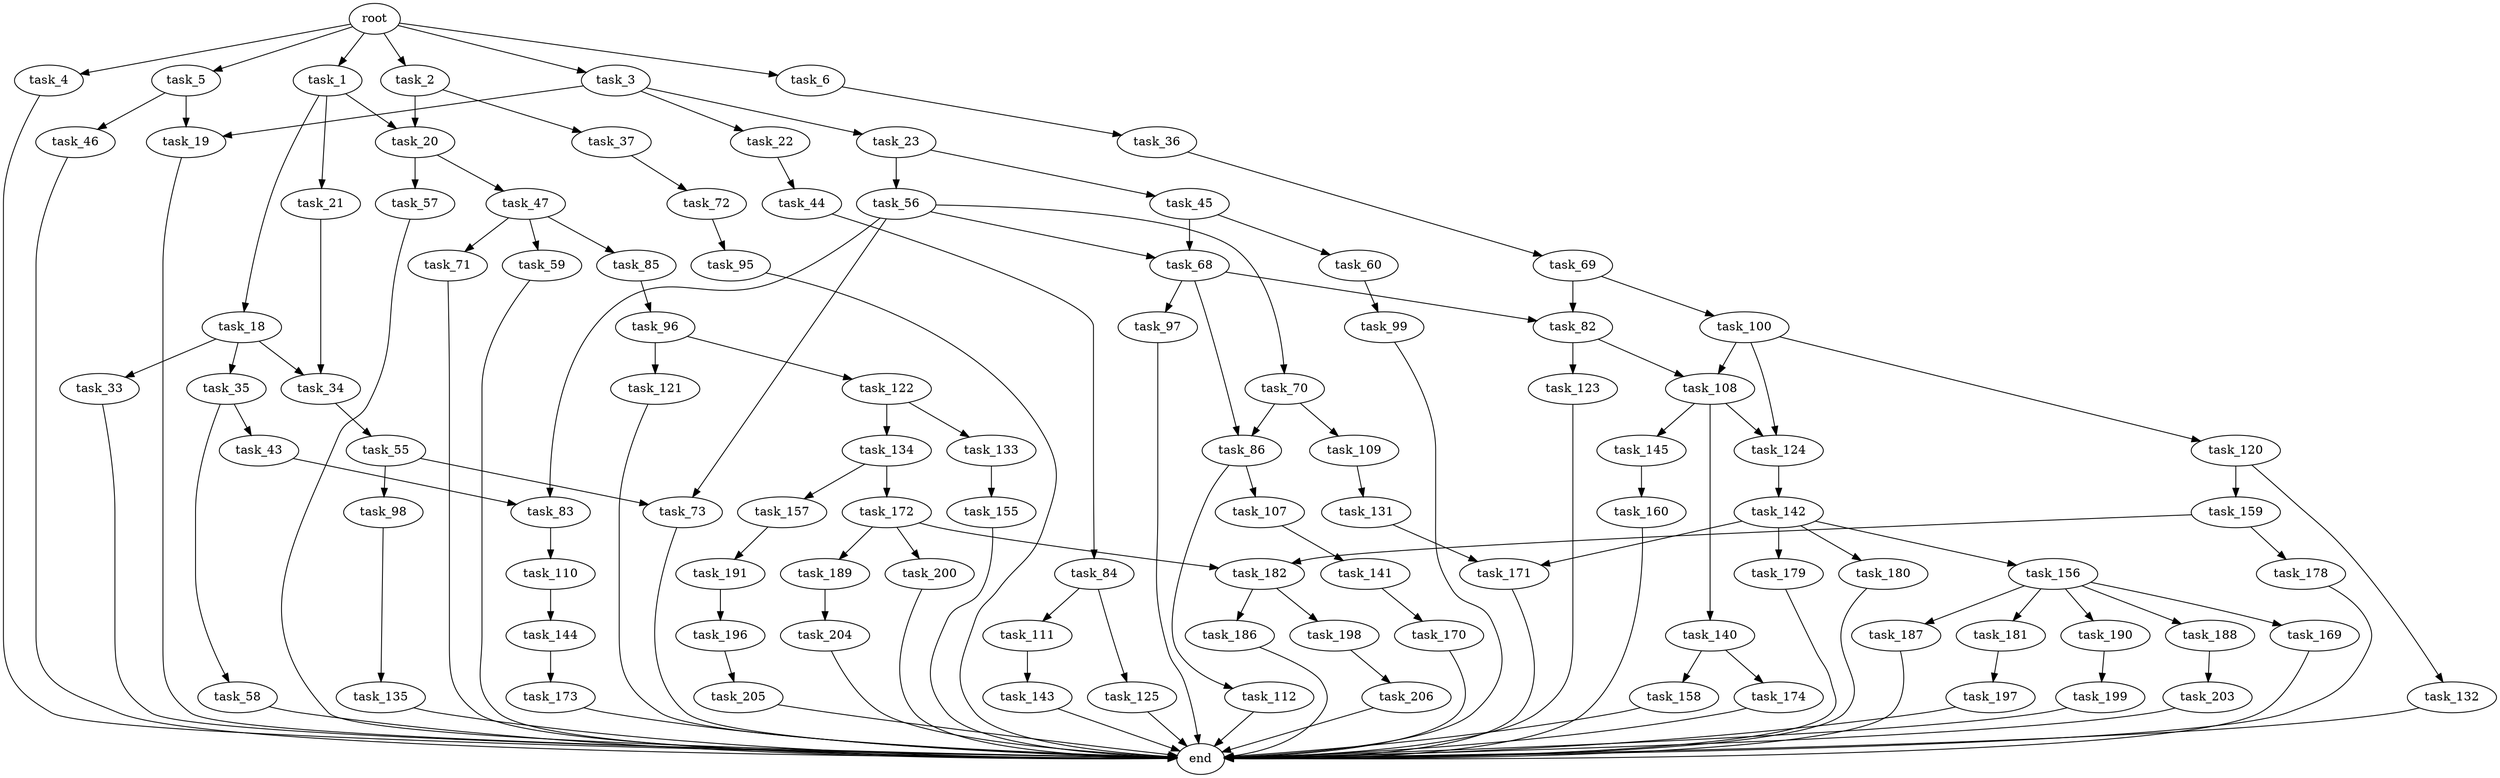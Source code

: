 digraph G {
  root [size="0.000000"];
  task_1 [size="68719476736.000000"];
  task_2 [size="28991029248.000000"];
  task_3 [size="782757789696.000000"];
  task_4 [size="665137972045.000000"];
  task_5 [size="2840299829.000000"];
  task_6 [size="200413149754.000000"];
  task_18 [size="20800717997.000000"];
  task_19 [size="200107385375.000000"];
  task_20 [size="1108628960941.000000"];
  task_21 [size="397680601929.000000"];
  task_22 [size="41846754738.000000"];
  task_23 [size="8589934592.000000"];
  task_33 [size="610994984853.000000"];
  task_34 [size="537258930480.000000"];
  task_35 [size="30528277644.000000"];
  task_36 [size="581983139892.000000"];
  task_37 [size="549755813888.000000"];
  task_43 [size="368293445632.000000"];
  task_44 [size="3491834503.000000"];
  task_45 [size="11956399186.000000"];
  task_46 [size="28991029248.000000"];
  task_47 [size="472920918338.000000"];
  task_55 [size="8589934592.000000"];
  task_56 [size="368293445632.000000"];
  task_57 [size="8123552120.000000"];
  task_58 [size="82504922310.000000"];
  task_59 [size="8589934592.000000"];
  task_60 [size="25086300277.000000"];
  task_68 [size="368293445632.000000"];
  task_69 [size="648047290744.000000"];
  task_70 [size="231928233984.000000"];
  task_71 [size="8589934592.000000"];
  task_72 [size="12894381672.000000"];
  task_73 [size="68719476736.000000"];
  task_82 [size="363992706357.000000"];
  task_83 [size="42381073401.000000"];
  task_84 [size="4630998442.000000"];
  task_85 [size="8589934592.000000"];
  task_86 [size="6459819419.000000"];
  task_95 [size="615923115147.000000"];
  task_96 [size="134217728000.000000"];
  task_97 [size="8589934592.000000"];
  task_98 [size="368293445632.000000"];
  task_99 [size="368293445632.000000"];
  task_100 [size="68719476736.000000"];
  task_107 [size="137704757564.000000"];
  task_108 [size="28991029248.000000"];
  task_109 [size="1007722314824.000000"];
  task_110 [size="549755813888.000000"];
  task_111 [size="8589934592.000000"];
  task_112 [size="133690031681.000000"];
  task_120 [size="3871253962.000000"];
  task_121 [size="12554589340.000000"];
  task_122 [size="2305039735.000000"];
  task_123 [size="134217728000.000000"];
  task_124 [size="1073741824000.000000"];
  task_125 [size="49414238362.000000"];
  task_131 [size="21121731104.000000"];
  task_132 [size="231928233984.000000"];
  task_133 [size="7798441067.000000"];
  task_134 [size="3777930997.000000"];
  task_135 [size="127547122467.000000"];
  task_140 [size="10932858850.000000"];
  task_141 [size="35193681036.000000"];
  task_142 [size="549755813888.000000"];
  task_143 [size="261875562817.000000"];
  task_144 [size="134217728000.000000"];
  task_145 [size="23643650273.000000"];
  task_155 [size="197419094172.000000"];
  task_156 [size="28991029248.000000"];
  task_157 [size="1482040528.000000"];
  task_158 [size="368293445632.000000"];
  task_159 [size="5640041289.000000"];
  task_160 [size="7320550823.000000"];
  task_169 [size="68719476736.000000"];
  task_170 [size="581156450287.000000"];
  task_171 [size="3981300096.000000"];
  task_172 [size="549755813888.000000"];
  task_173 [size="8732469550.000000"];
  task_174 [size="99281100682.000000"];
  task_178 [size="368293445632.000000"];
  task_179 [size="68719476736.000000"];
  task_180 [size="368293445632.000000"];
  task_181 [size="5559918618.000000"];
  task_182 [size="863824234114.000000"];
  task_186 [size="10030034203.000000"];
  task_187 [size="11655391904.000000"];
  task_188 [size="368293445632.000000"];
  task_189 [size="1948416896.000000"];
  task_190 [size="86578677443.000000"];
  task_191 [size="10611840520.000000"];
  task_196 [size="102246801177.000000"];
  task_197 [size="1073741824000.000000"];
  task_198 [size="9084231448.000000"];
  task_199 [size="28369550998.000000"];
  task_200 [size="82287994762.000000"];
  task_203 [size="542476119629.000000"];
  task_204 [size="222509813791.000000"];
  task_205 [size="847924199747.000000"];
  task_206 [size="66672961031.000000"];
  end [size="0.000000"];

  root -> task_1 [size="1.000000"];
  root -> task_2 [size="1.000000"];
  root -> task_3 [size="1.000000"];
  root -> task_4 [size="1.000000"];
  root -> task_5 [size="1.000000"];
  root -> task_6 [size="1.000000"];
  task_1 -> task_18 [size="134217728.000000"];
  task_1 -> task_20 [size="134217728.000000"];
  task_1 -> task_21 [size="134217728.000000"];
  task_2 -> task_20 [size="75497472.000000"];
  task_2 -> task_37 [size="75497472.000000"];
  task_3 -> task_19 [size="679477248.000000"];
  task_3 -> task_22 [size="679477248.000000"];
  task_3 -> task_23 [size="679477248.000000"];
  task_4 -> end [size="1.000000"];
  task_5 -> task_19 [size="75497472.000000"];
  task_5 -> task_46 [size="75497472.000000"];
  task_6 -> task_36 [size="301989888.000000"];
  task_18 -> task_33 [size="411041792.000000"];
  task_18 -> task_34 [size="411041792.000000"];
  task_18 -> task_35 [size="411041792.000000"];
  task_19 -> end [size="1.000000"];
  task_20 -> task_47 [size="838860800.000000"];
  task_20 -> task_57 [size="838860800.000000"];
  task_21 -> task_34 [size="536870912.000000"];
  task_22 -> task_44 [size="75497472.000000"];
  task_23 -> task_45 [size="33554432.000000"];
  task_23 -> task_56 [size="33554432.000000"];
  task_33 -> end [size="1.000000"];
  task_34 -> task_55 [size="679477248.000000"];
  task_35 -> task_43 [size="679477248.000000"];
  task_35 -> task_58 [size="679477248.000000"];
  task_36 -> task_69 [size="411041792.000000"];
  task_37 -> task_72 [size="536870912.000000"];
  task_43 -> task_83 [size="411041792.000000"];
  task_44 -> task_84 [size="75497472.000000"];
  task_45 -> task_60 [size="536870912.000000"];
  task_45 -> task_68 [size="536870912.000000"];
  task_46 -> end [size="1.000000"];
  task_47 -> task_59 [size="301989888.000000"];
  task_47 -> task_71 [size="301989888.000000"];
  task_47 -> task_85 [size="301989888.000000"];
  task_55 -> task_73 [size="33554432.000000"];
  task_55 -> task_98 [size="33554432.000000"];
  task_56 -> task_68 [size="411041792.000000"];
  task_56 -> task_70 [size="411041792.000000"];
  task_56 -> task_73 [size="411041792.000000"];
  task_56 -> task_83 [size="411041792.000000"];
  task_57 -> end [size="1.000000"];
  task_58 -> end [size="1.000000"];
  task_59 -> end [size="1.000000"];
  task_60 -> task_99 [size="33554432.000000"];
  task_68 -> task_82 [size="411041792.000000"];
  task_68 -> task_86 [size="411041792.000000"];
  task_68 -> task_97 [size="411041792.000000"];
  task_69 -> task_82 [size="411041792.000000"];
  task_69 -> task_100 [size="411041792.000000"];
  task_70 -> task_86 [size="301989888.000000"];
  task_70 -> task_109 [size="301989888.000000"];
  task_71 -> end [size="1.000000"];
  task_72 -> task_95 [size="301989888.000000"];
  task_73 -> end [size="1.000000"];
  task_82 -> task_108 [size="411041792.000000"];
  task_82 -> task_123 [size="411041792.000000"];
  task_83 -> task_110 [size="838860800.000000"];
  task_84 -> task_111 [size="134217728.000000"];
  task_84 -> task_125 [size="134217728.000000"];
  task_85 -> task_96 [size="33554432.000000"];
  task_86 -> task_107 [size="301989888.000000"];
  task_86 -> task_112 [size="301989888.000000"];
  task_95 -> end [size="1.000000"];
  task_96 -> task_121 [size="209715200.000000"];
  task_96 -> task_122 [size="209715200.000000"];
  task_97 -> end [size="1.000000"];
  task_98 -> task_135 [size="411041792.000000"];
  task_99 -> end [size="1.000000"];
  task_100 -> task_108 [size="134217728.000000"];
  task_100 -> task_120 [size="134217728.000000"];
  task_100 -> task_124 [size="134217728.000000"];
  task_107 -> task_141 [size="301989888.000000"];
  task_108 -> task_124 [size="75497472.000000"];
  task_108 -> task_140 [size="75497472.000000"];
  task_108 -> task_145 [size="75497472.000000"];
  task_109 -> task_131 [size="838860800.000000"];
  task_110 -> task_144 [size="536870912.000000"];
  task_111 -> task_143 [size="33554432.000000"];
  task_112 -> end [size="1.000000"];
  task_120 -> task_132 [size="75497472.000000"];
  task_120 -> task_159 [size="75497472.000000"];
  task_121 -> end [size="1.000000"];
  task_122 -> task_133 [size="75497472.000000"];
  task_122 -> task_134 [size="75497472.000000"];
  task_123 -> end [size="1.000000"];
  task_124 -> task_142 [size="838860800.000000"];
  task_125 -> end [size="1.000000"];
  task_131 -> task_171 [size="411041792.000000"];
  task_132 -> end [size="1.000000"];
  task_133 -> task_155 [size="134217728.000000"];
  task_134 -> task_157 [size="209715200.000000"];
  task_134 -> task_172 [size="209715200.000000"];
  task_135 -> end [size="1.000000"];
  task_140 -> task_158 [size="33554432.000000"];
  task_140 -> task_174 [size="33554432.000000"];
  task_141 -> task_170 [size="679477248.000000"];
  task_142 -> task_156 [size="536870912.000000"];
  task_142 -> task_171 [size="536870912.000000"];
  task_142 -> task_179 [size="536870912.000000"];
  task_142 -> task_180 [size="536870912.000000"];
  task_143 -> end [size="1.000000"];
  task_144 -> task_173 [size="209715200.000000"];
  task_145 -> task_160 [size="411041792.000000"];
  task_155 -> end [size="1.000000"];
  task_156 -> task_169 [size="75497472.000000"];
  task_156 -> task_181 [size="75497472.000000"];
  task_156 -> task_187 [size="75497472.000000"];
  task_156 -> task_188 [size="75497472.000000"];
  task_156 -> task_190 [size="75497472.000000"];
  task_157 -> task_191 [size="134217728.000000"];
  task_158 -> end [size="1.000000"];
  task_159 -> task_178 [size="536870912.000000"];
  task_159 -> task_182 [size="536870912.000000"];
  task_160 -> end [size="1.000000"];
  task_169 -> end [size="1.000000"];
  task_170 -> end [size="1.000000"];
  task_171 -> end [size="1.000000"];
  task_172 -> task_182 [size="536870912.000000"];
  task_172 -> task_189 [size="536870912.000000"];
  task_172 -> task_200 [size="536870912.000000"];
  task_173 -> end [size="1.000000"];
  task_174 -> end [size="1.000000"];
  task_178 -> end [size="1.000000"];
  task_179 -> end [size="1.000000"];
  task_180 -> end [size="1.000000"];
  task_181 -> task_197 [size="209715200.000000"];
  task_182 -> task_186 [size="536870912.000000"];
  task_182 -> task_198 [size="536870912.000000"];
  task_186 -> end [size="1.000000"];
  task_187 -> end [size="1.000000"];
  task_188 -> task_203 [size="411041792.000000"];
  task_189 -> task_204 [size="75497472.000000"];
  task_190 -> task_199 [size="75497472.000000"];
  task_191 -> task_196 [size="209715200.000000"];
  task_196 -> task_205 [size="301989888.000000"];
  task_197 -> end [size="1.000000"];
  task_198 -> task_206 [size="536870912.000000"];
  task_199 -> end [size="1.000000"];
  task_200 -> end [size="1.000000"];
  task_203 -> end [size="1.000000"];
  task_204 -> end [size="1.000000"];
  task_205 -> end [size="1.000000"];
  task_206 -> end [size="1.000000"];
}
